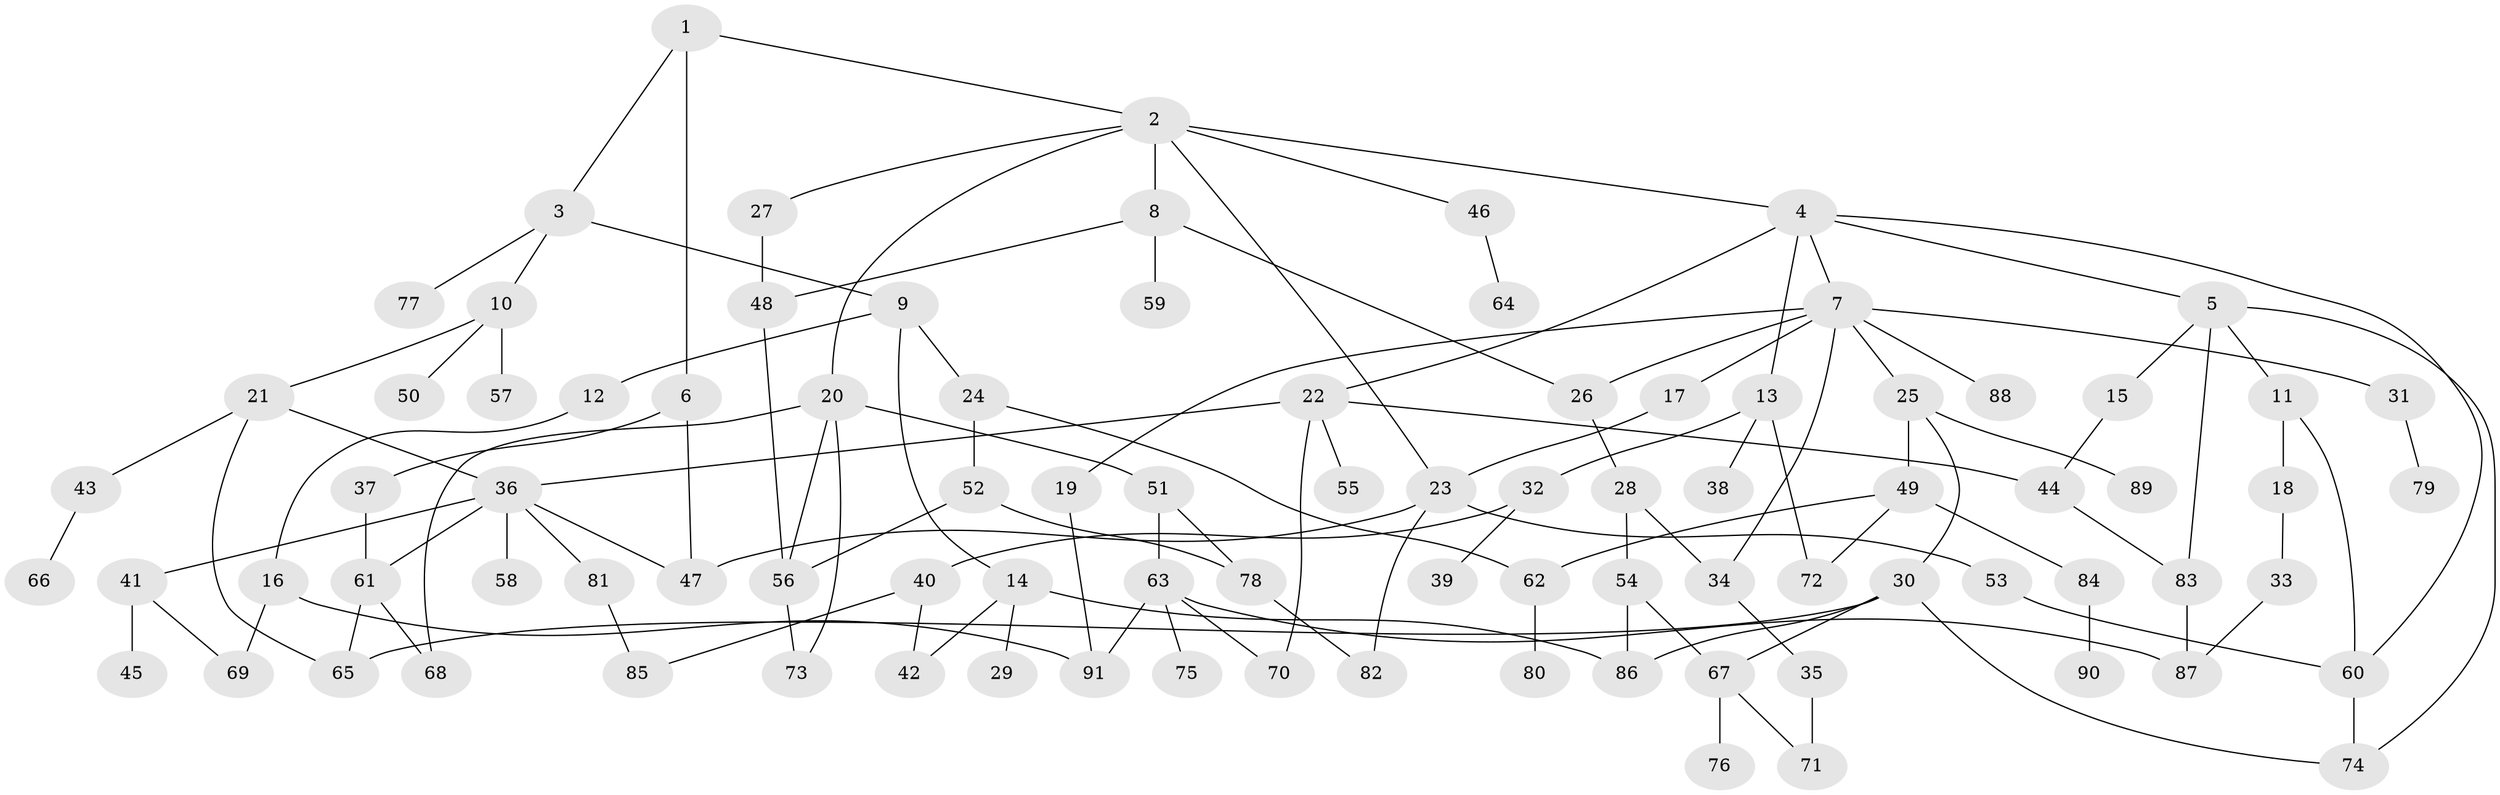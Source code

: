 // Generated by graph-tools (version 1.1) at 2025/13/03/09/25 04:13:35]
// undirected, 91 vertices, 126 edges
graph export_dot {
graph [start="1"]
  node [color=gray90,style=filled];
  1;
  2;
  3;
  4;
  5;
  6;
  7;
  8;
  9;
  10;
  11;
  12;
  13;
  14;
  15;
  16;
  17;
  18;
  19;
  20;
  21;
  22;
  23;
  24;
  25;
  26;
  27;
  28;
  29;
  30;
  31;
  32;
  33;
  34;
  35;
  36;
  37;
  38;
  39;
  40;
  41;
  42;
  43;
  44;
  45;
  46;
  47;
  48;
  49;
  50;
  51;
  52;
  53;
  54;
  55;
  56;
  57;
  58;
  59;
  60;
  61;
  62;
  63;
  64;
  65;
  66;
  67;
  68;
  69;
  70;
  71;
  72;
  73;
  74;
  75;
  76;
  77;
  78;
  79;
  80;
  81;
  82;
  83;
  84;
  85;
  86;
  87;
  88;
  89;
  90;
  91;
  1 -- 2;
  1 -- 3;
  1 -- 6;
  2 -- 4;
  2 -- 8;
  2 -- 20;
  2 -- 27;
  2 -- 46;
  2 -- 23;
  3 -- 9;
  3 -- 10;
  3 -- 77;
  4 -- 5;
  4 -- 7;
  4 -- 13;
  4 -- 22;
  4 -- 60;
  5 -- 11;
  5 -- 15;
  5 -- 83;
  5 -- 74;
  6 -- 37;
  6 -- 47;
  7 -- 17;
  7 -- 19;
  7 -- 25;
  7 -- 31;
  7 -- 88;
  7 -- 26;
  7 -- 34;
  8 -- 26;
  8 -- 48;
  8 -- 59;
  9 -- 12;
  9 -- 14;
  9 -- 24;
  10 -- 21;
  10 -- 50;
  10 -- 57;
  11 -- 18;
  11 -- 60;
  12 -- 16;
  13 -- 32;
  13 -- 38;
  13 -- 72;
  14 -- 29;
  14 -- 42;
  14 -- 86;
  15 -- 44;
  16 -- 69;
  16 -- 91;
  17 -- 23;
  18 -- 33;
  19 -- 91;
  20 -- 51;
  20 -- 56;
  20 -- 68;
  20 -- 73;
  21 -- 43;
  21 -- 65;
  21 -- 36;
  22 -- 36;
  22 -- 55;
  22 -- 70;
  22 -- 44;
  23 -- 53;
  23 -- 82;
  23 -- 47;
  24 -- 52;
  24 -- 62;
  25 -- 30;
  25 -- 49;
  25 -- 89;
  26 -- 28;
  27 -- 48;
  28 -- 34;
  28 -- 54;
  30 -- 67;
  30 -- 65;
  30 -- 74;
  30 -- 86;
  31 -- 79;
  32 -- 39;
  32 -- 40;
  33 -- 87;
  34 -- 35;
  35 -- 71;
  36 -- 41;
  36 -- 47;
  36 -- 58;
  36 -- 81;
  36 -- 61;
  37 -- 61;
  40 -- 85;
  40 -- 42;
  41 -- 45;
  41 -- 69;
  43 -- 66;
  44 -- 83;
  46 -- 64;
  48 -- 56;
  49 -- 72;
  49 -- 84;
  49 -- 62;
  51 -- 63;
  51 -- 78;
  52 -- 56;
  52 -- 78;
  53 -- 60;
  54 -- 67;
  54 -- 86;
  56 -- 73;
  60 -- 74;
  61 -- 65;
  61 -- 68;
  62 -- 80;
  63 -- 75;
  63 -- 87;
  63 -- 70;
  63 -- 91;
  67 -- 71;
  67 -- 76;
  78 -- 82;
  81 -- 85;
  83 -- 87;
  84 -- 90;
}
